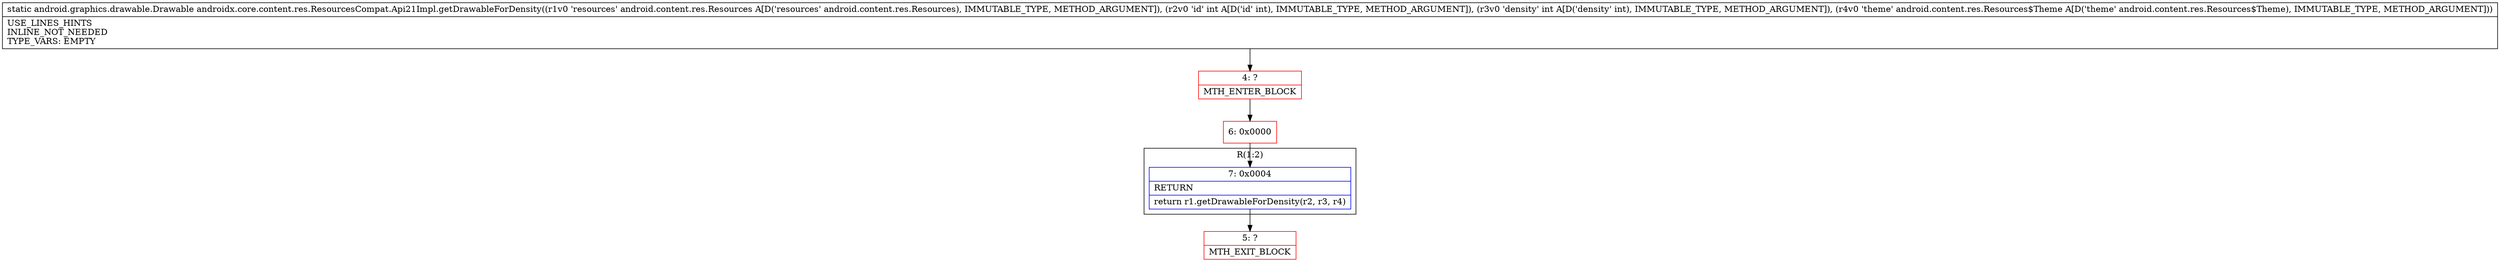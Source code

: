 digraph "CFG forandroidx.core.content.res.ResourcesCompat.Api21Impl.getDrawableForDensity(Landroid\/content\/res\/Resources;IILandroid\/content\/res\/Resources$Theme;)Landroid\/graphics\/drawable\/Drawable;" {
subgraph cluster_Region_171792964 {
label = "R(1:2)";
node [shape=record,color=blue];
Node_7 [shape=record,label="{7\:\ 0x0004|RETURN\l|return r1.getDrawableForDensity(r2, r3, r4)\l}"];
}
Node_4 [shape=record,color=red,label="{4\:\ ?|MTH_ENTER_BLOCK\l}"];
Node_6 [shape=record,color=red,label="{6\:\ 0x0000}"];
Node_5 [shape=record,color=red,label="{5\:\ ?|MTH_EXIT_BLOCK\l}"];
MethodNode[shape=record,label="{static android.graphics.drawable.Drawable androidx.core.content.res.ResourcesCompat.Api21Impl.getDrawableForDensity((r1v0 'resources' android.content.res.Resources A[D('resources' android.content.res.Resources), IMMUTABLE_TYPE, METHOD_ARGUMENT]), (r2v0 'id' int A[D('id' int), IMMUTABLE_TYPE, METHOD_ARGUMENT]), (r3v0 'density' int A[D('density' int), IMMUTABLE_TYPE, METHOD_ARGUMENT]), (r4v0 'theme' android.content.res.Resources$Theme A[D('theme' android.content.res.Resources$Theme), IMMUTABLE_TYPE, METHOD_ARGUMENT]))  | USE_LINES_HINTS\lINLINE_NOT_NEEDED\lTYPE_VARS: EMPTY\l}"];
MethodNode -> Node_4;Node_7 -> Node_5;
Node_4 -> Node_6;
Node_6 -> Node_7;
}

